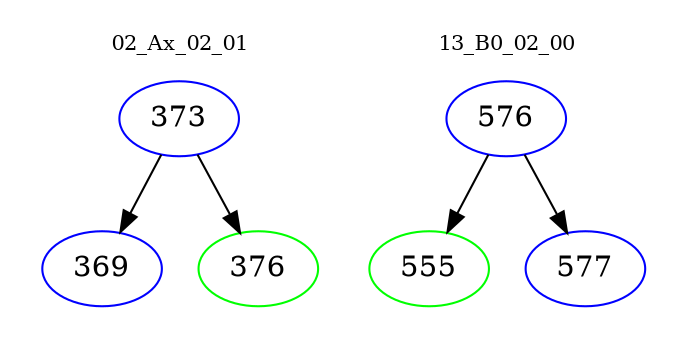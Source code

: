 digraph{
subgraph cluster_0 {
color = white
label = "02_Ax_02_01";
fontsize=10;
T0_373 [label="373", color="blue"]
T0_373 -> T0_369 [color="black"]
T0_369 [label="369", color="blue"]
T0_373 -> T0_376 [color="black"]
T0_376 [label="376", color="green"]
}
subgraph cluster_1 {
color = white
label = "13_B0_02_00";
fontsize=10;
T1_576 [label="576", color="blue"]
T1_576 -> T1_555 [color="black"]
T1_555 [label="555", color="green"]
T1_576 -> T1_577 [color="black"]
T1_577 [label="577", color="blue"]
}
}
